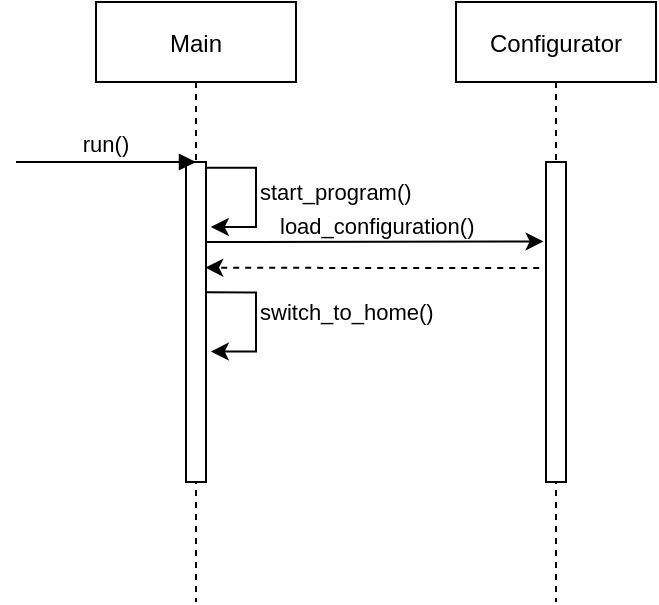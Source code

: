 <mxfile version="16.1.2" type="device"><diagram id="kgpKYQtTHZ0yAKxKKP6v" name="Page-1"><mxGraphModel dx="1952" dy="1025" grid="1" gridSize="10" guides="1" tooltips="1" connect="1" arrows="1" fold="1" page="1" pageScale="1" pageWidth="850" pageHeight="1100" math="0" shadow="0"><root><mxCell id="0"/><mxCell id="1" parent="0"/><mxCell id="NPpGZ3S6GLeFugPFXIbX-1" value="Main" style="shape=umlLifeline;perimeter=lifelinePerimeter;container=1;collapsible=0;recursiveResize=0;rounded=0;shadow=0;strokeWidth=1;" parent="1" vertex="1"><mxGeometry x="20" y="400" width="100" height="300" as="geometry"/></mxCell><mxCell id="NPpGZ3S6GLeFugPFXIbX-2" value="" style="points=[];perimeter=orthogonalPerimeter;rounded=0;shadow=0;strokeWidth=1;" parent="NPpGZ3S6GLeFugPFXIbX-1" vertex="1"><mxGeometry x="45" y="80" width="10" height="160" as="geometry"/></mxCell><mxCell id="NPpGZ3S6GLeFugPFXIbX-12" style="edgeStyle=orthogonalEdgeStyle;rounded=0;orthogonalLoop=1;jettySize=auto;html=1;entryX=1.238;entryY=0.203;entryDx=0;entryDy=0;entryPerimeter=0;exitX=1;exitY=0.018;exitDx=0;exitDy=0;exitPerimeter=0;" parent="NPpGZ3S6GLeFugPFXIbX-1" source="NPpGZ3S6GLeFugPFXIbX-2" target="NPpGZ3S6GLeFugPFXIbX-2" edge="1"><mxGeometry relative="1" as="geometry"><Array as="points"><mxPoint x="80" y="83"/><mxPoint x="80" y="113"/></Array></mxGeometry></mxCell><mxCell id="NPpGZ3S6GLeFugPFXIbX-21" style="edgeStyle=orthogonalEdgeStyle;rounded=0;orthogonalLoop=1;jettySize=auto;html=1;entryX=-0.12;entryY=0.248;entryDx=0;entryDy=0;entryPerimeter=0;exitX=1;exitY=0.018;exitDx=0;exitDy=0;exitPerimeter=0;" parent="NPpGZ3S6GLeFugPFXIbX-1" target="NPpGZ3S6GLeFugPFXIbX-4" edge="1"><mxGeometry relative="1" as="geometry"><mxPoint x="55" y="120.0" as="sourcePoint"/><mxPoint x="57.38" y="149.6" as="targetPoint"/><Array as="points"><mxPoint x="224" y="120"/></Array></mxGeometry></mxCell><mxCell id="NPpGZ3S6GLeFugPFXIbX-26" style="edgeStyle=orthogonalEdgeStyle;rounded=0;orthogonalLoop=1;jettySize=auto;html=1;entryX=1.238;entryY=0.203;entryDx=0;entryDy=0;entryPerimeter=0;exitX=1;exitY=0.018;exitDx=0;exitDy=0;exitPerimeter=0;" parent="NPpGZ3S6GLeFugPFXIbX-1" edge="1"><mxGeometry relative="1" as="geometry"><mxPoint x="55" y="145.18" as="sourcePoint"/><mxPoint x="57.38" y="174.78" as="targetPoint"/><Array as="points"><mxPoint x="80" y="145.3"/><mxPoint x="80" y="175.3"/></Array></mxGeometry></mxCell><mxCell id="NPpGZ3S6GLeFugPFXIbX-3" value="Configurator" style="shape=umlLifeline;perimeter=lifelinePerimeter;container=1;collapsible=0;recursiveResize=0;rounded=0;shadow=0;strokeWidth=1;" parent="1" vertex="1"><mxGeometry x="200" y="400" width="100" height="300" as="geometry"/></mxCell><mxCell id="NPpGZ3S6GLeFugPFXIbX-4" value="" style="points=[];perimeter=orthogonalPerimeter;rounded=0;shadow=0;strokeWidth=1;" parent="NPpGZ3S6GLeFugPFXIbX-3" vertex="1"><mxGeometry x="45" y="80" width="10" height="160" as="geometry"/></mxCell><mxCell id="NPpGZ3S6GLeFugPFXIbX-7" value="run()" style="verticalAlign=bottom;endArrow=block;entryX=0;entryY=0;shadow=0;strokeWidth=1;" parent="1" edge="1"><mxGeometry relative="1" as="geometry"><mxPoint x="-20" y="480" as="sourcePoint"/><mxPoint x="70" y="480.0" as="targetPoint"/></mxGeometry></mxCell><mxCell id="NPpGZ3S6GLeFugPFXIbX-20" value="start_program()" style="text;html=1;strokeColor=none;fillColor=none;align=left;verticalAlign=middle;whiteSpace=wrap;rounded=0;fontSize=11;" parent="1" vertex="1"><mxGeometry x="100" y="490" width="60" height="10" as="geometry"/></mxCell><mxCell id="NPpGZ3S6GLeFugPFXIbX-23" value="load_configuration()" style="text;html=1;strokeColor=none;fillColor=none;align=left;verticalAlign=middle;whiteSpace=wrap;rounded=0;fontSize=11;" parent="1" vertex="1"><mxGeometry x="110" y="509" width="60" height="6" as="geometry"/></mxCell><mxCell id="NPpGZ3S6GLeFugPFXIbX-24" style="edgeStyle=orthogonalEdgeStyle;rounded=0;orthogonalLoop=1;jettySize=auto;html=1;exitX=0;exitY=0.315;exitDx=0;exitDy=0;exitPerimeter=0;entryX=0.96;entryY=0.33;entryDx=0;entryDy=0;entryPerimeter=0;dashed=1;" parent="1" source="NPpGZ3S6GLeFugPFXIbX-4" target="NPpGZ3S6GLeFugPFXIbX-2" edge="1"><mxGeometry relative="1" as="geometry"><mxPoint x="220" y="530" as="sourcePoint"/><mxPoint x="253.8" y="529.68" as="targetPoint"/><Array as="points"><mxPoint x="245" y="533"/><mxPoint x="160" y="533"/></Array></mxGeometry></mxCell><mxCell id="NPpGZ3S6GLeFugPFXIbX-27" value="switch_to_home()" style="text;html=1;strokeColor=none;fillColor=none;align=left;verticalAlign=middle;whiteSpace=wrap;rounded=0;fontSize=11;" parent="1" vertex="1"><mxGeometry x="100" y="550" width="60" height="10" as="geometry"/></mxCell></root></mxGraphModel></diagram></mxfile>